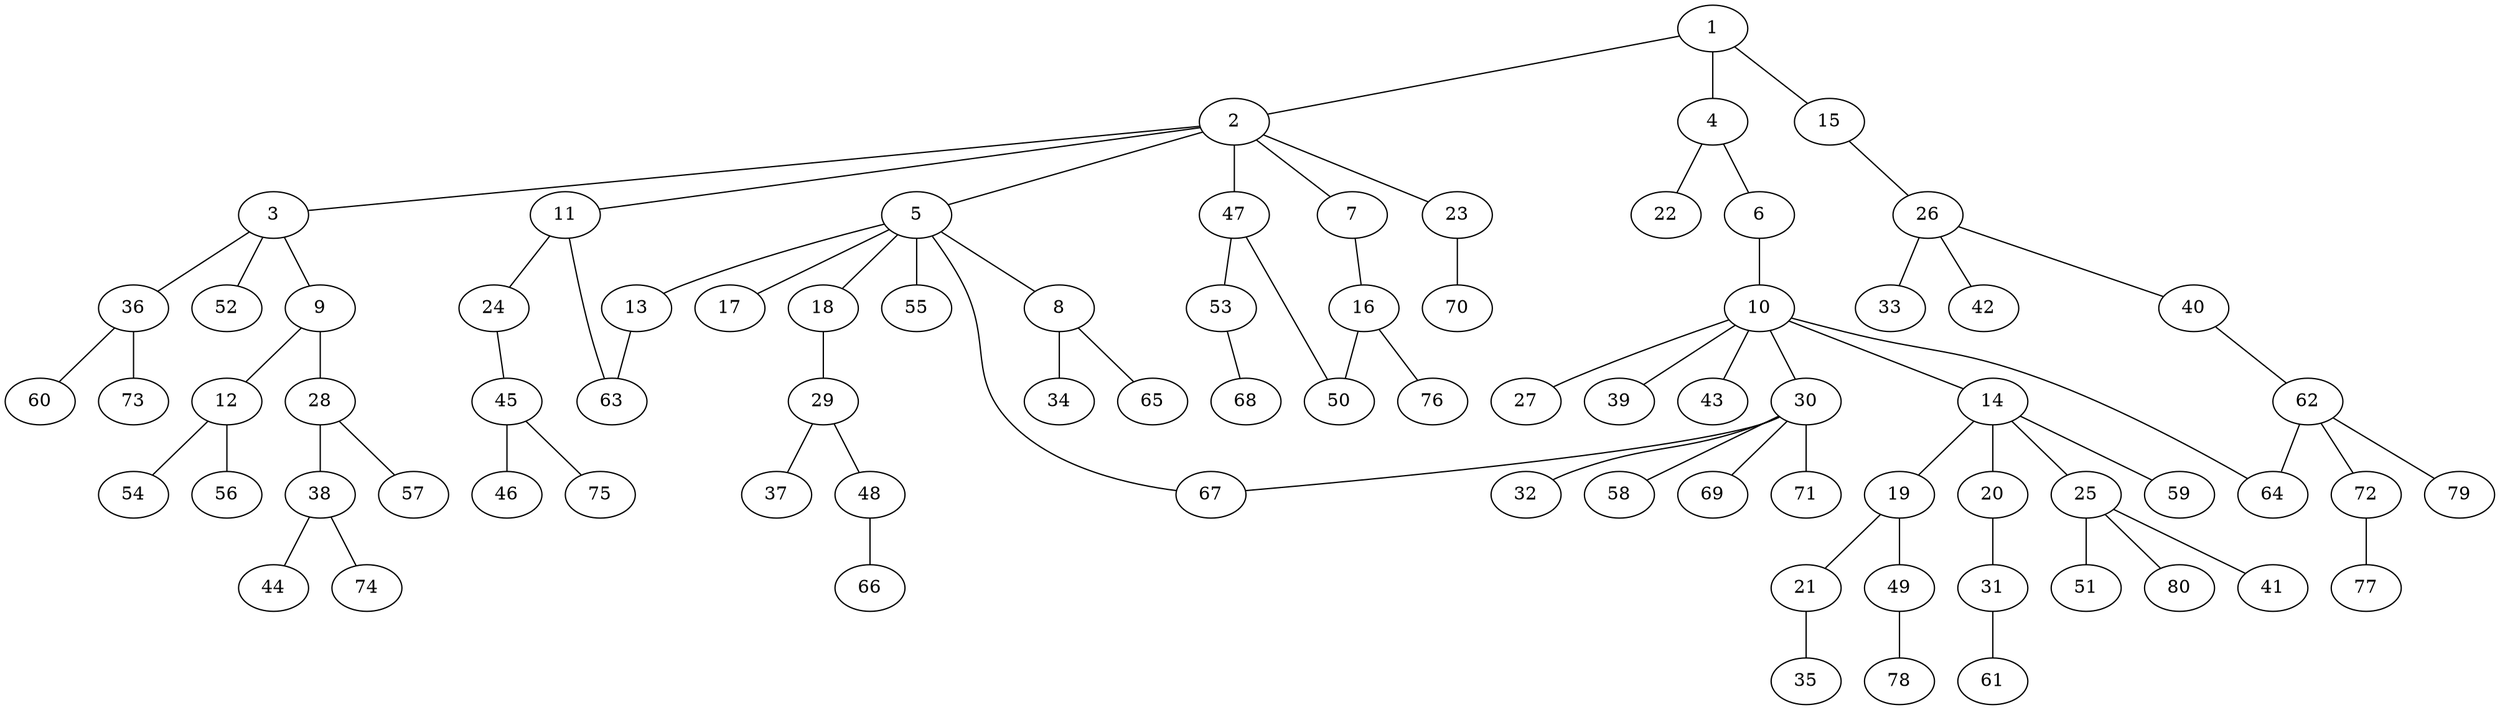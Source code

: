 graph graphname {1--2
1--4
1--15
2--3
2--5
2--7
2--11
2--23
2--47
3--9
3--36
3--52
4--6
4--22
5--8
5--13
5--17
5--18
5--55
5--67
6--10
7--16
8--34
8--65
9--12
9--28
10--14
10--27
10--30
10--39
10--43
10--64
11--24
11--63
12--54
12--56
13--63
14--19
14--20
14--25
14--59
15--26
16--50
16--76
18--29
19--21
19--49
20--31
21--35
23--70
24--45
25--41
25--51
25--80
26--33
26--40
26--42
28--38
28--57
29--37
29--48
30--32
30--58
30--67
30--69
30--71
31--61
36--60
36--73
38--44
38--74
40--62
45--46
45--75
47--50
47--53
48--66
49--78
53--68
62--64
62--72
62--79
72--77
}